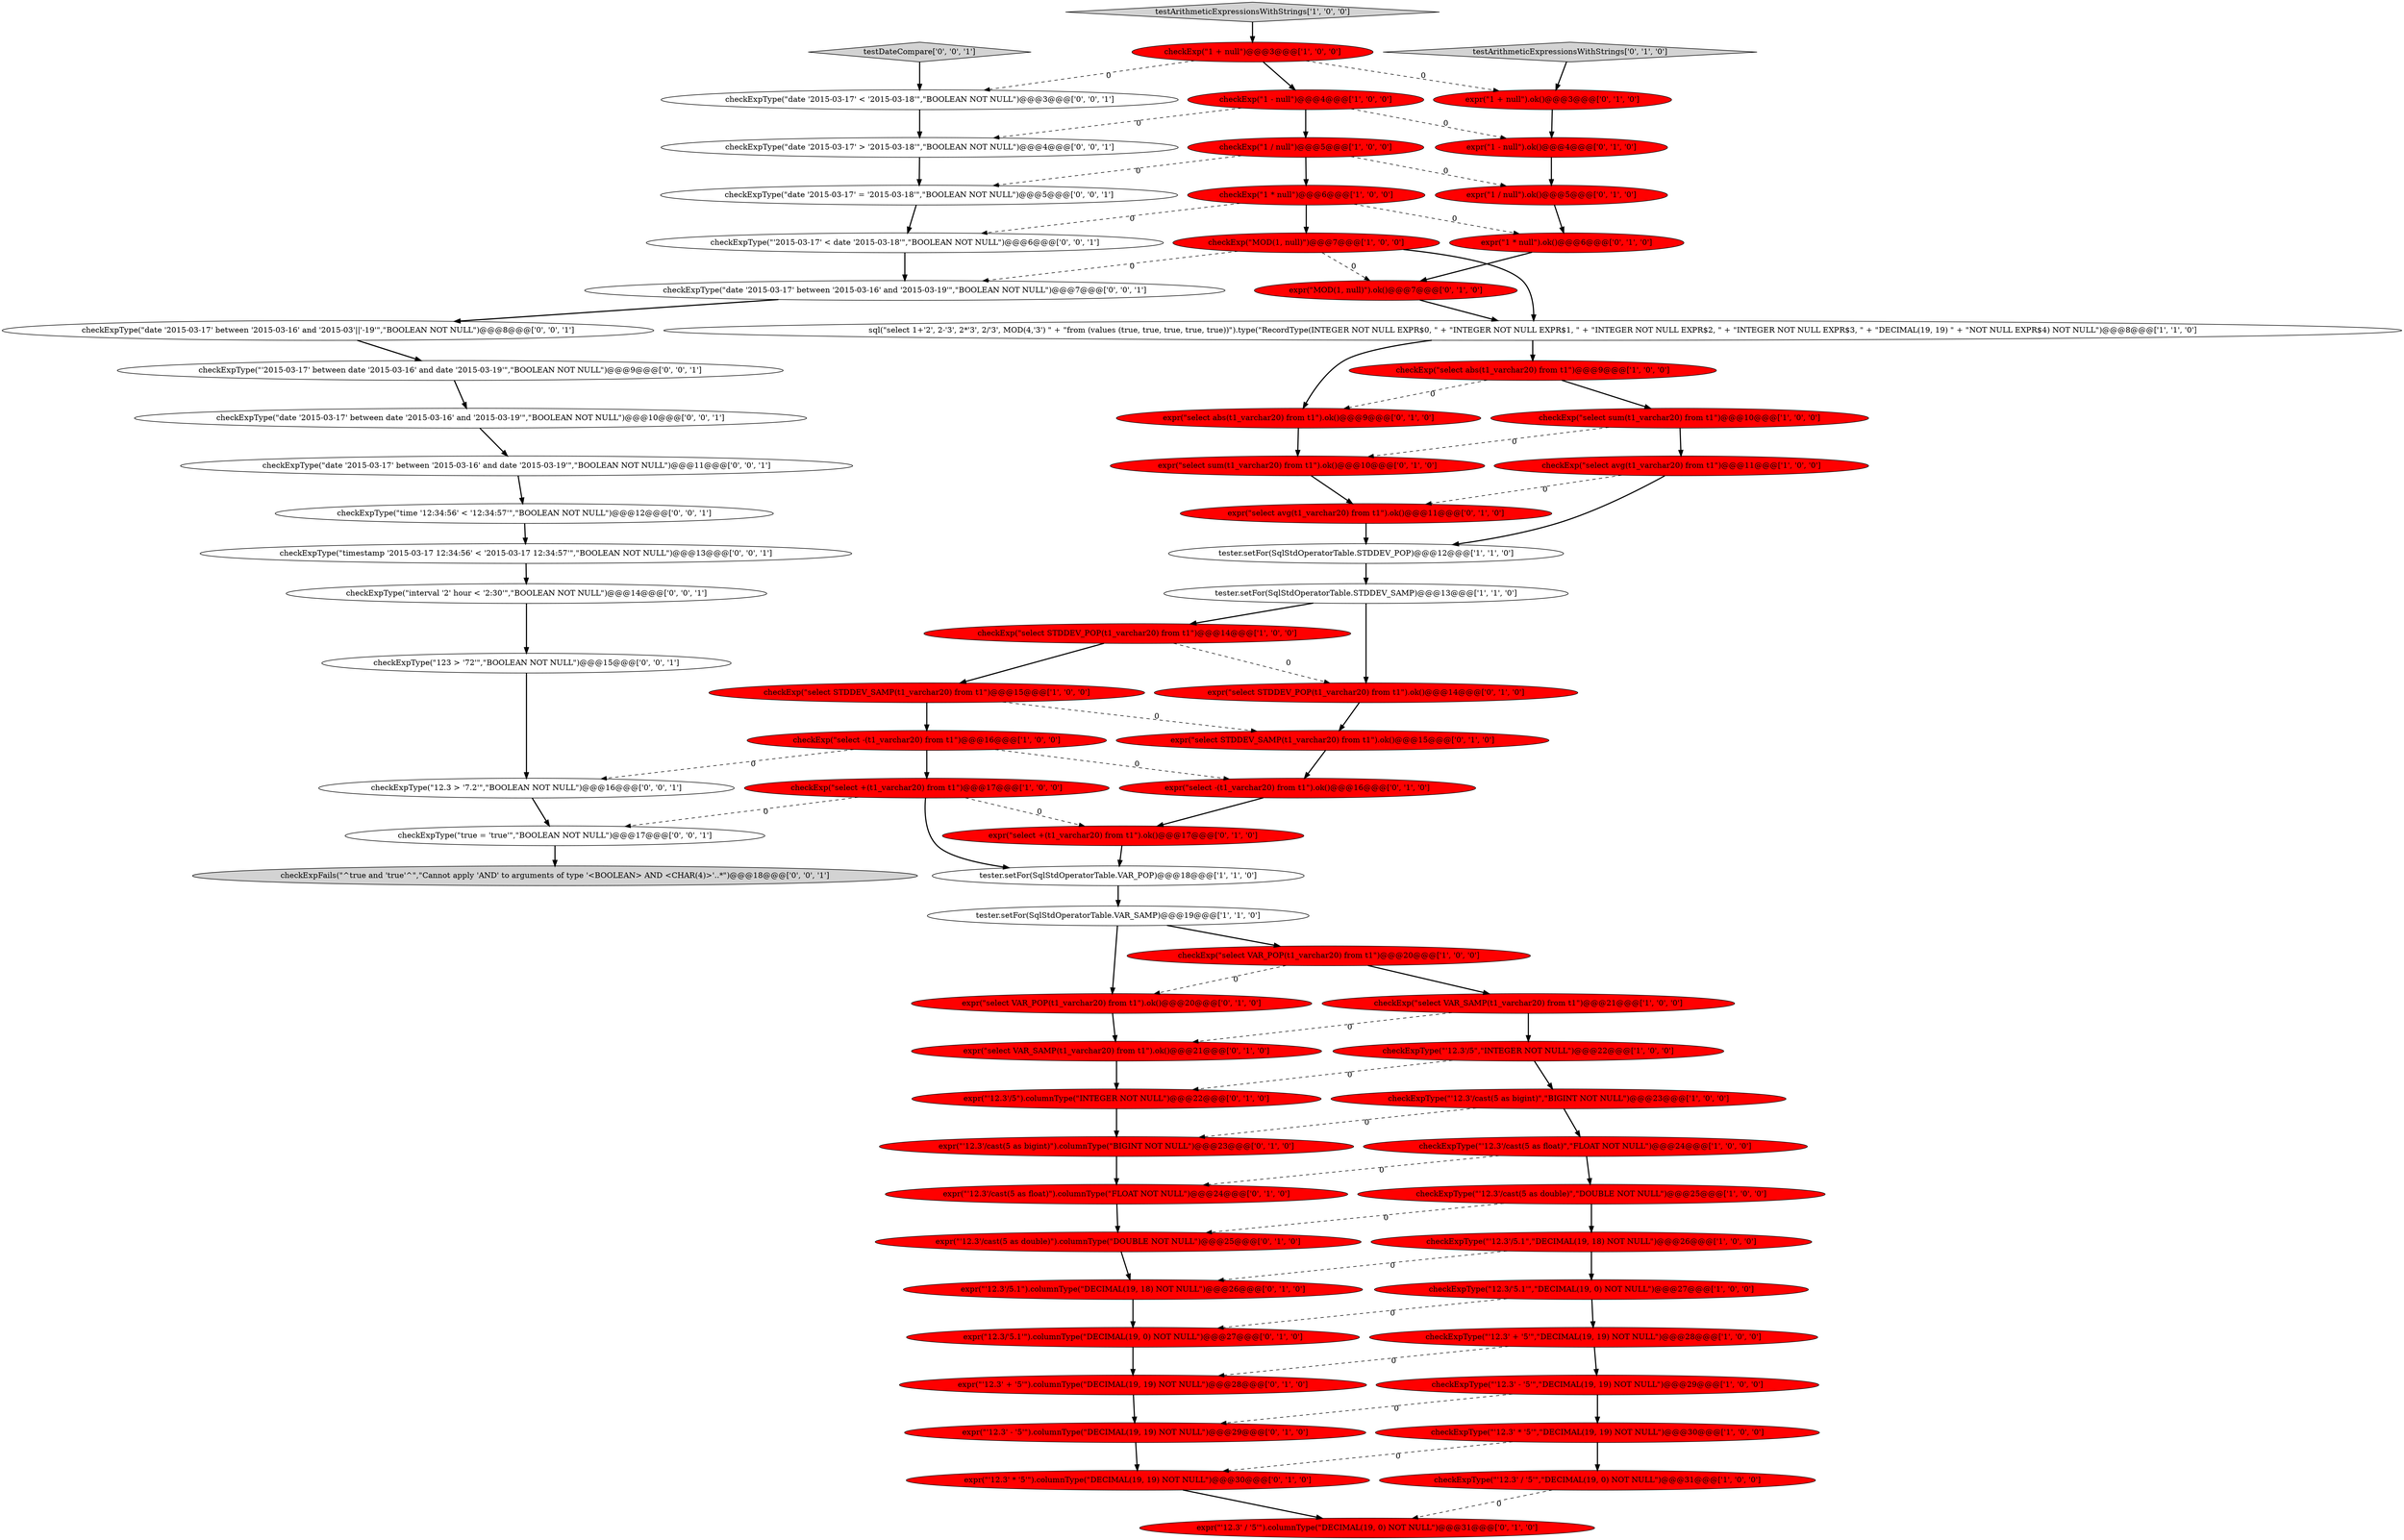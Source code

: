 digraph {
33 [style = filled, label = "expr(\"select VAR_SAMP(t1_varchar20) from t1\").ok()@@@21@@@['0', '1', '0']", fillcolor = red, shape = ellipse image = "AAA1AAABBB2BBB"];
34 [style = filled, label = "expr(\"1 * null\").ok()@@@6@@@['0', '1', '0']", fillcolor = red, shape = ellipse image = "AAA1AAABBB2BBB"];
43 [style = filled, label = "expr(\"'12.3'/5\").columnType(\"INTEGER NOT NULL\")@@@22@@@['0', '1', '0']", fillcolor = red, shape = ellipse image = "AAA1AAABBB2BBB"];
32 [style = filled, label = "expr(\"'12.3'/5.1\").columnType(\"DECIMAL(19, 18) NOT NULL\")@@@26@@@['0', '1', '0']", fillcolor = red, shape = ellipse image = "AAA1AAABBB2BBB"];
64 [style = filled, label = "checkExpType(\"date '2015-03-17' > '2015-03-18'\",\"BOOLEAN NOT NULL\")@@@4@@@['0', '0', '1']", fillcolor = white, shape = ellipse image = "AAA0AAABBB3BBB"];
52 [style = filled, label = "expr(\"select VAR_POP(t1_varchar20) from t1\").ok()@@@20@@@['0', '1', '0']", fillcolor = red, shape = ellipse image = "AAA1AAABBB2BBB"];
6 [style = filled, label = "checkExp(\"select +(t1_varchar20) from t1\")@@@17@@@['1', '0', '0']", fillcolor = red, shape = ellipse image = "AAA1AAABBB1BBB"];
10 [style = filled, label = "checkExp(\"select sum(t1_varchar20) from t1\")@@@10@@@['1', '0', '0']", fillcolor = red, shape = ellipse image = "AAA1AAABBB1BBB"];
44 [style = filled, label = "expr(\"select avg(t1_varchar20) from t1\").ok()@@@11@@@['0', '1', '0']", fillcolor = red, shape = ellipse image = "AAA1AAABBB2BBB"];
63 [style = filled, label = "checkExpType(\"time '12:34:56' < '12:34:57'\",\"BOOLEAN NOT NULL\")@@@12@@@['0', '0', '1']", fillcolor = white, shape = ellipse image = "AAA0AAABBB3BBB"];
65 [style = filled, label = "checkExpType(\"date '2015-03-17' = '2015-03-18'\",\"BOOLEAN NOT NULL\")@@@5@@@['0', '0', '1']", fillcolor = white, shape = ellipse image = "AAA0AAABBB3BBB"];
62 [style = filled, label = "checkExpType(\"'2015-03-17' between date '2015-03-16' and date '2015-03-19'\",\"BOOLEAN NOT NULL\")@@@9@@@['0', '0', '1']", fillcolor = white, shape = ellipse image = "AAA0AAABBB3BBB"];
24 [style = filled, label = "checkExp(\"select -(t1_varchar20) from t1\")@@@16@@@['1', '0', '0']", fillcolor = red, shape = ellipse image = "AAA1AAABBB1BBB"];
59 [style = filled, label = "checkExpType(\"date '2015-03-17' between '2015-03-16' and date '2015-03-19'\",\"BOOLEAN NOT NULL\")@@@11@@@['0', '0', '1']", fillcolor = white, shape = ellipse image = "AAA0AAABBB3BBB"];
13 [style = filled, label = "checkExp(\"1 + null\")@@@3@@@['1', '0', '0']", fillcolor = red, shape = ellipse image = "AAA1AAABBB1BBB"];
51 [style = filled, label = "expr(\"select -(t1_varchar20) from t1\").ok()@@@16@@@['0', '1', '0']", fillcolor = red, shape = ellipse image = "AAA1AAABBB2BBB"];
21 [style = filled, label = "checkExp(\"select STDDEV_POP(t1_varchar20) from t1\")@@@14@@@['1', '0', '0']", fillcolor = red, shape = ellipse image = "AAA1AAABBB1BBB"];
60 [style = filled, label = "checkExpType(\"interval '2' hour < '2:30'\",\"BOOLEAN NOT NULL\")@@@14@@@['0', '0', '1']", fillcolor = white, shape = ellipse image = "AAA0AAABBB3BBB"];
68 [style = filled, label = "checkExpFails(\"^true and 'true'^\",\"Cannot apply 'AND' to arguments of type '<BOOLEAN> AND <CHAR\(4\)>'\..*\")@@@18@@@['0', '0', '1']", fillcolor = lightgray, shape = ellipse image = "AAA0AAABBB3BBB"];
2 [style = filled, label = "testArithmeticExpressionsWithStrings['1', '0', '0']", fillcolor = lightgray, shape = diamond image = "AAA0AAABBB1BBB"];
20 [style = filled, label = "checkExpType(\"'12.3'/cast(5 as float)\",\"FLOAT NOT NULL\")@@@24@@@['1', '0', '0']", fillcolor = red, shape = ellipse image = "AAA1AAABBB1BBB"];
71 [style = filled, label = "checkExpType(\"timestamp '2015-03-17 12:34:56' < '2015-03-17 12:34:57'\",\"BOOLEAN NOT NULL\")@@@13@@@['0', '0', '1']", fillcolor = white, shape = ellipse image = "AAA0AAABBB3BBB"];
41 [style = filled, label = "expr(\"'12.3' / '5'\").columnType(\"DECIMAL(19, 0) NOT NULL\")@@@31@@@['0', '1', '0']", fillcolor = red, shape = ellipse image = "AAA1AAABBB2BBB"];
54 [style = filled, label = "expr(\"'12.3'/cast(5 as double)\").columnType(\"DOUBLE NOT NULL\")@@@25@@@['0', '1', '0']", fillcolor = red, shape = ellipse image = "AAA1AAABBB2BBB"];
4 [style = filled, label = "checkExp(\"1 * null\")@@@6@@@['1', '0', '0']", fillcolor = red, shape = ellipse image = "AAA1AAABBB1BBB"];
23 [style = filled, label = "checkExpType(\"'12.3'/5.1\",\"DECIMAL(19, 18) NOT NULL\")@@@26@@@['1', '0', '0']", fillcolor = red, shape = ellipse image = "AAA1AAABBB1BBB"];
36 [style = filled, label = "expr(\"select abs(t1_varchar20) from t1\").ok()@@@9@@@['0', '1', '0']", fillcolor = red, shape = ellipse image = "AAA1AAABBB2BBB"];
42 [style = filled, label = "expr(\"1 / null\").ok()@@@5@@@['0', '1', '0']", fillcolor = red, shape = ellipse image = "AAA1AAABBB2BBB"];
56 [style = filled, label = "checkExpType(\"'2015-03-17' < date '2015-03-18'\",\"BOOLEAN NOT NULL\")@@@6@@@['0', '0', '1']", fillcolor = white, shape = ellipse image = "AAA0AAABBB3BBB"];
61 [style = filled, label = "checkExpType(\"date '2015-03-17' between '2015-03-16' and '2015-03-19'\",\"BOOLEAN NOT NULL\")@@@7@@@['0', '0', '1']", fillcolor = white, shape = ellipse image = "AAA0AAABBB3BBB"];
14 [style = filled, label = "tester.setFor(SqlStdOperatorTable.STDDEV_SAMP)@@@13@@@['1', '1', '0']", fillcolor = white, shape = ellipse image = "AAA0AAABBB1BBB"];
66 [style = filled, label = "checkExpType(\"12.3 > '7.2'\",\"BOOLEAN NOT NULL\")@@@16@@@['0', '0', '1']", fillcolor = white, shape = ellipse image = "AAA0AAABBB3BBB"];
7 [style = filled, label = "checkExpType(\"12.3/'5.1'\",\"DECIMAL(19, 0) NOT NULL\")@@@27@@@['1', '0', '0']", fillcolor = red, shape = ellipse image = "AAA1AAABBB1BBB"];
69 [style = filled, label = "checkExpType(\"date '2015-03-17' between date '2015-03-16' and '2015-03-19'\",\"BOOLEAN NOT NULL\")@@@10@@@['0', '0', '1']", fillcolor = white, shape = ellipse image = "AAA0AAABBB3BBB"];
16 [style = filled, label = "tester.setFor(SqlStdOperatorTable.VAR_SAMP)@@@19@@@['1', '1', '0']", fillcolor = white, shape = ellipse image = "AAA0AAABBB1BBB"];
19 [style = filled, label = "checkExp(\"select STDDEV_SAMP(t1_varchar20) from t1\")@@@15@@@['1', '0', '0']", fillcolor = red, shape = ellipse image = "AAA1AAABBB1BBB"];
27 [style = filled, label = "checkExp(\"1 - null\")@@@4@@@['1', '0', '0']", fillcolor = red, shape = ellipse image = "AAA1AAABBB1BBB"];
49 [style = filled, label = "expr(\"'12.3'/cast(5 as float)\").columnType(\"FLOAT NOT NULL\")@@@24@@@['0', '1', '0']", fillcolor = red, shape = ellipse image = "AAA1AAABBB2BBB"];
37 [style = filled, label = "expr(\"1 + null\").ok()@@@3@@@['0', '1', '0']", fillcolor = red, shape = ellipse image = "AAA1AAABBB2BBB"];
57 [style = filled, label = "testDateCompare['0', '0', '1']", fillcolor = lightgray, shape = diamond image = "AAA0AAABBB3BBB"];
67 [style = filled, label = "checkExpType(\"true = 'true'\",\"BOOLEAN NOT NULL\")@@@17@@@['0', '0', '1']", fillcolor = white, shape = ellipse image = "AAA0AAABBB3BBB"];
45 [style = filled, label = "expr(\"select STDDEV_POP(t1_varchar20) from t1\").ok()@@@14@@@['0', '1', '0']", fillcolor = red, shape = ellipse image = "AAA1AAABBB2BBB"];
1 [style = filled, label = "checkExpType(\"'12.3' + '5'\",\"DECIMAL(19, 19) NOT NULL\")@@@28@@@['1', '0', '0']", fillcolor = red, shape = ellipse image = "AAA1AAABBB1BBB"];
3 [style = filled, label = "checkExp(\"select VAR_SAMP(t1_varchar20) from t1\")@@@21@@@['1', '0', '0']", fillcolor = red, shape = ellipse image = "AAA1AAABBB1BBB"];
26 [style = filled, label = "tester.setFor(SqlStdOperatorTable.VAR_POP)@@@18@@@['1', '1', '0']", fillcolor = white, shape = ellipse image = "AAA0AAABBB1BBB"];
28 [style = filled, label = "checkExp(\"MOD(1, null)\")@@@7@@@['1', '0', '0']", fillcolor = red, shape = ellipse image = "AAA1AAABBB1BBB"];
53 [style = filled, label = "expr(\"'12.3' * '5'\").columnType(\"DECIMAL(19, 19) NOT NULL\")@@@30@@@['0', '1', '0']", fillcolor = red, shape = ellipse image = "AAA1AAABBB2BBB"];
70 [style = filled, label = "checkExpType(\"123 > '72'\",\"BOOLEAN NOT NULL\")@@@15@@@['0', '0', '1']", fillcolor = white, shape = ellipse image = "AAA0AAABBB3BBB"];
15 [style = filled, label = "checkExpType(\"'12.3'/cast(5 as double)\",\"DOUBLE NOT NULL\")@@@25@@@['1', '0', '0']", fillcolor = red, shape = ellipse image = "AAA1AAABBB1BBB"];
31 [style = filled, label = "expr(\"'12.3'/cast(5 as bigint)\").columnType(\"BIGINT NOT NULL\")@@@23@@@['0', '1', '0']", fillcolor = red, shape = ellipse image = "AAA1AAABBB2BBB"];
58 [style = filled, label = "checkExpType(\"date '2015-03-17' between '2015-03-16' and '2015-03'||'-19'\",\"BOOLEAN NOT NULL\")@@@8@@@['0', '0', '1']", fillcolor = white, shape = ellipse image = "AAA0AAABBB3BBB"];
29 [style = filled, label = "checkExpType(\"'12.3' * '5'\",\"DECIMAL(19, 19) NOT NULL\")@@@30@@@['1', '0', '0']", fillcolor = red, shape = ellipse image = "AAA1AAABBB1BBB"];
38 [style = filled, label = "testArithmeticExpressionsWithStrings['0', '1', '0']", fillcolor = lightgray, shape = diamond image = "AAA0AAABBB2BBB"];
12 [style = filled, label = "checkExpType(\"'12.3' / '5'\",\"DECIMAL(19, 0) NOT NULL\")@@@31@@@['1', '0', '0']", fillcolor = red, shape = ellipse image = "AAA1AAABBB1BBB"];
25 [style = filled, label = "checkExpType(\"'12.3'/cast(5 as bigint)\",\"BIGINT NOT NULL\")@@@23@@@['1', '0', '0']", fillcolor = red, shape = ellipse image = "AAA1AAABBB1BBB"];
46 [style = filled, label = "expr(\"select STDDEV_SAMP(t1_varchar20) from t1\").ok()@@@15@@@['0', '1', '0']", fillcolor = red, shape = ellipse image = "AAA1AAABBB2BBB"];
48 [style = filled, label = "expr(\"select +(t1_varchar20) from t1\").ok()@@@17@@@['0', '1', '0']", fillcolor = red, shape = ellipse image = "AAA1AAABBB2BBB"];
50 [style = filled, label = "expr(\"MOD(1, null)\").ok()@@@7@@@['0', '1', '0']", fillcolor = red, shape = ellipse image = "AAA1AAABBB2BBB"];
18 [style = filled, label = "checkExpType(\"'12.3' - '5'\",\"DECIMAL(19, 19) NOT NULL\")@@@29@@@['1', '0', '0']", fillcolor = red, shape = ellipse image = "AAA1AAABBB1BBB"];
55 [style = filled, label = "checkExpType(\"date '2015-03-17' < '2015-03-18'\",\"BOOLEAN NOT NULL\")@@@3@@@['0', '0', '1']", fillcolor = white, shape = ellipse image = "AAA0AAABBB3BBB"];
0 [style = filled, label = "checkExp(\"select avg(t1_varchar20) from t1\")@@@11@@@['1', '0', '0']", fillcolor = red, shape = ellipse image = "AAA1AAABBB1BBB"];
17 [style = filled, label = "checkExp(\"select abs(t1_varchar20) from t1\")@@@9@@@['1', '0', '0']", fillcolor = red, shape = ellipse image = "AAA1AAABBB1BBB"];
5 [style = filled, label = "checkExp(\"select VAR_POP(t1_varchar20) from t1\")@@@20@@@['1', '0', '0']", fillcolor = red, shape = ellipse image = "AAA1AAABBB1BBB"];
47 [style = filled, label = "expr(\"1 - null\").ok()@@@4@@@['0', '1', '0']", fillcolor = red, shape = ellipse image = "AAA1AAABBB2BBB"];
40 [style = filled, label = "expr(\"12.3/'5.1'\").columnType(\"DECIMAL(19, 0) NOT NULL\")@@@27@@@['0', '1', '0']", fillcolor = red, shape = ellipse image = "AAA1AAABBB2BBB"];
39 [style = filled, label = "expr(\"select sum(t1_varchar20) from t1\").ok()@@@10@@@['0', '1', '0']", fillcolor = red, shape = ellipse image = "AAA1AAABBB2BBB"];
11 [style = filled, label = "checkExp(\"1 / null\")@@@5@@@['1', '0', '0']", fillcolor = red, shape = ellipse image = "AAA1AAABBB1BBB"];
22 [style = filled, label = "checkExpType(\"'12.3'/5\",\"INTEGER NOT NULL\")@@@22@@@['1', '0', '0']", fillcolor = red, shape = ellipse image = "AAA1AAABBB1BBB"];
8 [style = filled, label = "tester.setFor(SqlStdOperatorTable.STDDEV_POP)@@@12@@@['1', '1', '0']", fillcolor = white, shape = ellipse image = "AAA0AAABBB1BBB"];
30 [style = filled, label = "expr(\"'12.3' - '5'\").columnType(\"DECIMAL(19, 19) NOT NULL\")@@@29@@@['0', '1', '0']", fillcolor = red, shape = ellipse image = "AAA1AAABBB2BBB"];
9 [style = filled, label = "sql(\"select 1+'2', 2-'3', 2*'3', 2/'3', MOD(4,'3') \" + \"from (values (true, true, true, true, true))\").type(\"RecordType(INTEGER NOT NULL EXPR$0, \" + \"INTEGER NOT NULL EXPR$1, \" + \"INTEGER NOT NULL EXPR$2, \" + \"INTEGER NOT NULL EXPR$3, \" + \"DECIMAL(19, 19) \" + \"NOT NULL EXPR$4) NOT NULL\")@@@8@@@['1', '1', '0']", fillcolor = white, shape = ellipse image = "AAA0AAABBB1BBB"];
35 [style = filled, label = "expr(\"'12.3' + '5'\").columnType(\"DECIMAL(19, 19) NOT NULL\")@@@28@@@['0', '1', '0']", fillcolor = red, shape = ellipse image = "AAA1AAABBB2BBB"];
5->3 [style = bold, label=""];
13->55 [style = dashed, label="0"];
4->56 [style = dashed, label="0"];
70->66 [style = bold, label=""];
44->8 [style = bold, label=""];
16->52 [style = bold, label=""];
18->30 [style = dashed, label="0"];
0->44 [style = dashed, label="0"];
15->54 [style = dashed, label="0"];
28->9 [style = bold, label=""];
6->67 [style = dashed, label="0"];
65->56 [style = bold, label=""];
34->50 [style = bold, label=""];
71->60 [style = bold, label=""];
19->24 [style = bold, label=""];
23->32 [style = dashed, label="0"];
46->51 [style = bold, label=""];
51->48 [style = bold, label=""];
58->62 [style = bold, label=""];
53->41 [style = bold, label=""];
0->8 [style = bold, label=""];
67->68 [style = bold, label=""];
55->64 [style = bold, label=""];
17->36 [style = dashed, label="0"];
20->15 [style = bold, label=""];
22->25 [style = bold, label=""];
7->1 [style = bold, label=""];
21->19 [style = bold, label=""];
3->33 [style = dashed, label="0"];
66->67 [style = bold, label=""];
22->43 [style = dashed, label="0"];
57->55 [style = bold, label=""];
60->70 [style = bold, label=""];
24->51 [style = dashed, label="0"];
9->17 [style = bold, label=""];
69->59 [style = bold, label=""];
21->45 [style = dashed, label="0"];
26->16 [style = bold, label=""];
20->49 [style = dashed, label="0"];
27->11 [style = bold, label=""];
38->37 [style = bold, label=""];
19->46 [style = dashed, label="0"];
10->0 [style = bold, label=""];
59->63 [style = bold, label=""];
4->34 [style = dashed, label="0"];
23->7 [style = bold, label=""];
11->42 [style = dashed, label="0"];
45->46 [style = bold, label=""];
5->52 [style = dashed, label="0"];
49->54 [style = bold, label=""];
27->47 [style = dashed, label="0"];
14->21 [style = bold, label=""];
37->47 [style = bold, label=""];
17->10 [style = bold, label=""];
6->26 [style = bold, label=""];
40->35 [style = bold, label=""];
1->35 [style = dashed, label="0"];
47->42 [style = bold, label=""];
10->39 [style = dashed, label="0"];
52->33 [style = bold, label=""];
11->4 [style = bold, label=""];
6->48 [style = dashed, label="0"];
8->14 [style = bold, label=""];
31->49 [style = bold, label=""];
63->71 [style = bold, label=""];
30->53 [style = bold, label=""];
36->39 [style = bold, label=""];
12->41 [style = dashed, label="0"];
48->26 [style = bold, label=""];
25->20 [style = bold, label=""];
13->27 [style = bold, label=""];
11->65 [style = dashed, label="0"];
32->40 [style = bold, label=""];
64->65 [style = bold, label=""];
33->43 [style = bold, label=""];
25->31 [style = dashed, label="0"];
16->5 [style = bold, label=""];
35->30 [style = bold, label=""];
62->69 [style = bold, label=""];
29->53 [style = dashed, label="0"];
43->31 [style = bold, label=""];
7->40 [style = dashed, label="0"];
9->36 [style = bold, label=""];
28->61 [style = dashed, label="0"];
15->23 [style = bold, label=""];
13->37 [style = dashed, label="0"];
42->34 [style = bold, label=""];
50->9 [style = bold, label=""];
39->44 [style = bold, label=""];
1->18 [style = bold, label=""];
24->66 [style = dashed, label="0"];
56->61 [style = bold, label=""];
61->58 [style = bold, label=""];
14->45 [style = bold, label=""];
3->22 [style = bold, label=""];
4->28 [style = bold, label=""];
2->13 [style = bold, label=""];
27->64 [style = dashed, label="0"];
18->29 [style = bold, label=""];
29->12 [style = bold, label=""];
54->32 [style = bold, label=""];
24->6 [style = bold, label=""];
28->50 [style = dashed, label="0"];
}
